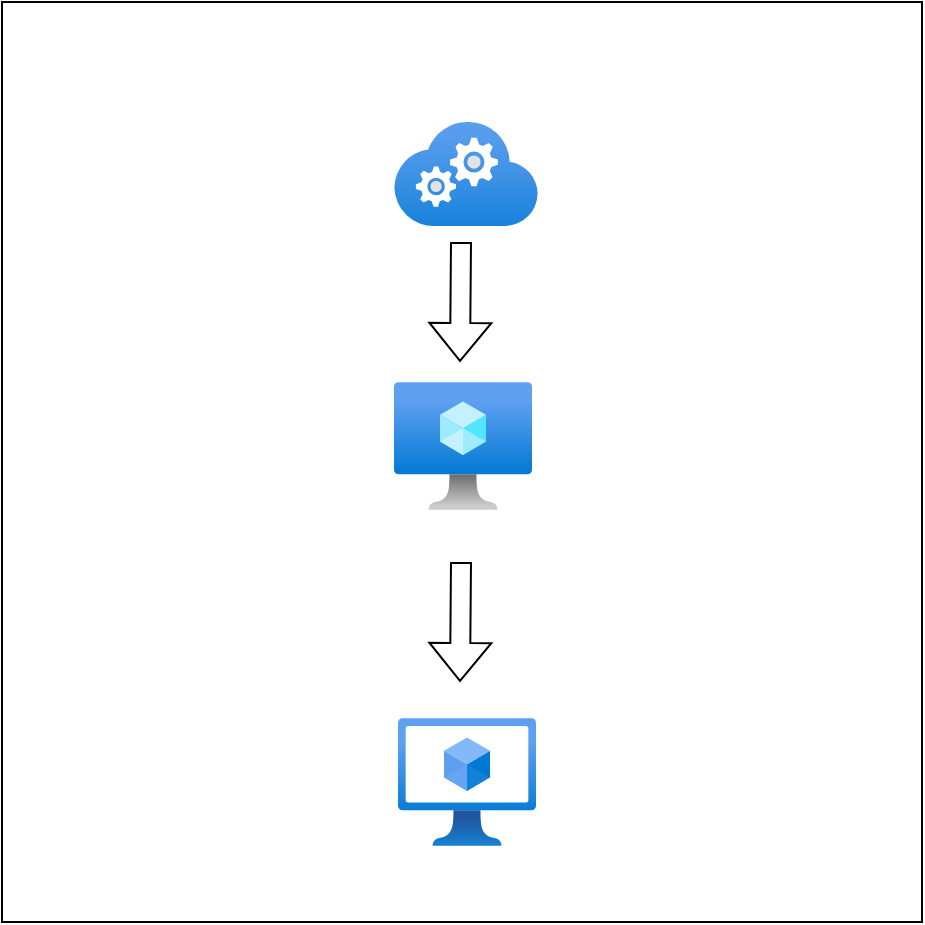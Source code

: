 <mxfile version="24.7.8">
  <diagram name="Page-1" id="hUF3v-zHrlsIgoCVQmDF">
    <mxGraphModel dx="1434" dy="836" grid="1" gridSize="10" guides="1" tooltips="1" connect="1" arrows="1" fold="1" page="1" pageScale="1" pageWidth="850" pageHeight="1100" math="0" shadow="0">
      <root>
        <mxCell id="0" />
        <mxCell id="1" parent="0" />
        <mxCell id="DRtnlL1tHwjgcsxw1HVx-9" value="" style="whiteSpace=wrap;html=1;aspect=fixed;" parent="1" vertex="1">
          <mxGeometry x="195" y="160" width="460" height="460" as="geometry" />
        </mxCell>
        <mxCell id="DRtnlL1tHwjgcsxw1HVx-3" value="" style="image;aspect=fixed;html=1;points=[];align=center;fontSize=12;image=img/lib/azure2/compute/Virtual_Machine.svg;" parent="1" vertex="1">
          <mxGeometry x="391" y="350" width="69" height="64" as="geometry" />
        </mxCell>
        <mxCell id="DRtnlL1tHwjgcsxw1HVx-4" value="" style="image;aspect=fixed;html=1;points=[];align=center;fontSize=12;image=img/lib/azure2/compute/Cloud_Services_Classic.svg;" parent="1" vertex="1">
          <mxGeometry x="391" y="220" width="72" height="52" as="geometry" />
        </mxCell>
        <mxCell id="DRtnlL1tHwjgcsxw1HVx-5" value="" style="shape=flexArrow;endArrow=classic;html=1;rounded=0;" parent="1" edge="1">
          <mxGeometry width="50" height="50" relative="1" as="geometry">
            <mxPoint x="424.5" y="280" as="sourcePoint" />
            <mxPoint x="424" y="340" as="targetPoint" />
          </mxGeometry>
        </mxCell>
        <mxCell id="DRtnlL1tHwjgcsxw1HVx-6" value="" style="image;aspect=fixed;html=1;points=[];align=center;fontSize=12;image=img/lib/azure2/compute/Virtual_Machines_Classic.svg;" parent="1" vertex="1">
          <mxGeometry x="393" y="518" width="69" height="64" as="geometry" />
        </mxCell>
        <mxCell id="DRtnlL1tHwjgcsxw1HVx-7" value="" style="shape=flexArrow;endArrow=classic;html=1;rounded=0;" parent="1" edge="1">
          <mxGeometry width="50" height="50" relative="1" as="geometry">
            <mxPoint x="424.5" y="440" as="sourcePoint" />
            <mxPoint x="424" y="500" as="targetPoint" />
          </mxGeometry>
        </mxCell>
      </root>
    </mxGraphModel>
  </diagram>
</mxfile>
